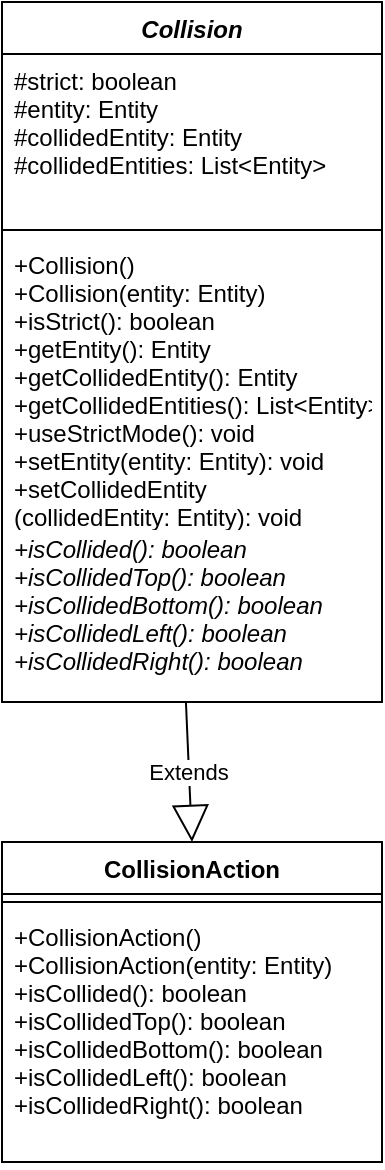 <mxfile version="13.9.9" type="device"><diagram id="JoFQByJw2eYLuY0I7_IH" name="Page-1"><mxGraphModel dx="852" dy="494" grid="1" gridSize="10" guides="1" tooltips="1" connect="1" arrows="1" fold="1" page="1" pageScale="1" pageWidth="850" pageHeight="1100" math="0" shadow="0"><root><mxCell id="0"/><mxCell id="1" parent="0"/><mxCell id="b1nT_rkuJrMs0i4mq1yK-96" value="CollisionAction" style="swimlane;fontStyle=1;align=center;verticalAlign=top;childLayout=stackLayout;horizontal=1;startSize=26;horizontalStack=0;resizeParent=1;resizeParentMax=0;resizeLast=0;collapsible=1;marginBottom=0;" vertex="1" parent="1"><mxGeometry x="180" y="570" width="190" height="160" as="geometry"/></mxCell><mxCell id="b1nT_rkuJrMs0i4mq1yK-98" value="" style="line;strokeWidth=1;fillColor=none;align=left;verticalAlign=middle;spacingTop=-1;spacingLeft=3;spacingRight=3;rotatable=0;labelPosition=right;points=[];portConstraint=eastwest;" vertex="1" parent="b1nT_rkuJrMs0i4mq1yK-96"><mxGeometry y="26" width="190" height="8" as="geometry"/></mxCell><mxCell id="b1nT_rkuJrMs0i4mq1yK-99" value="+CollisionAction()&#10;+CollisionAction(entity: Entity)&#10;+isCollided(): boolean&#10;+isCollidedTop(): boolean&#10;+isCollidedBottom(): boolean&#10;+isCollidedLeft(): boolean&#10;+isCollidedRight(): boolean&#10;" style="text;strokeColor=none;fillColor=none;align=left;verticalAlign=top;spacingLeft=4;spacingRight=4;overflow=hidden;rotatable=0;points=[[0,0.5],[1,0.5]];portConstraint=eastwest;" vertex="1" parent="b1nT_rkuJrMs0i4mq1yK-96"><mxGeometry y="34" width="190" height="126" as="geometry"/></mxCell><mxCell id="b1nT_rkuJrMs0i4mq1yK-100" value="Collision" style="swimlane;fontStyle=3;align=center;verticalAlign=top;childLayout=stackLayout;horizontal=1;startSize=26;horizontalStack=0;resizeParent=1;resizeParentMax=0;resizeLast=0;collapsible=1;marginBottom=0;" vertex="1" parent="1"><mxGeometry x="180" y="150" width="190" height="350" as="geometry"/></mxCell><mxCell id="b1nT_rkuJrMs0i4mq1yK-101" value="#strict: boolean&#10;#entity: Entity&#10;#collidedEntity: Entity&#10;#collidedEntities: List&lt;Entity&gt;" style="text;strokeColor=none;fillColor=none;align=left;verticalAlign=top;spacingLeft=4;spacingRight=4;overflow=hidden;rotatable=0;points=[[0,0.5],[1,0.5]];portConstraint=eastwest;" vertex="1" parent="b1nT_rkuJrMs0i4mq1yK-100"><mxGeometry y="26" width="190" height="84" as="geometry"/></mxCell><mxCell id="b1nT_rkuJrMs0i4mq1yK-102" value="" style="line;strokeWidth=1;fillColor=none;align=left;verticalAlign=middle;spacingTop=-1;spacingLeft=3;spacingRight=3;rotatable=0;labelPosition=right;points=[];portConstraint=eastwest;" vertex="1" parent="b1nT_rkuJrMs0i4mq1yK-100"><mxGeometry y="110" width="190" height="8" as="geometry"/></mxCell><mxCell id="b1nT_rkuJrMs0i4mq1yK-103" value="+Collision()&#10;+Collision(entity: Entity)&#10;+isStrict(): boolean&#10;+getEntity(): Entity&#10;+getCollidedEntity(): Entity&#10;+getCollidedEntities(): List&lt;Entity&gt;&#10;+useStrictMode(): void&#10;+setEntity(entity: Entity): void&#10;+setCollidedEntity&#10;(collidedEntity: Entity): void&#10;+clearCollidedEntity(): void&#10;" style="text;strokeColor=none;fillColor=none;align=left;verticalAlign=top;spacingLeft=4;spacingRight=4;overflow=hidden;rotatable=0;points=[[0,0.5],[1,0.5]];portConstraint=eastwest;" vertex="1" parent="b1nT_rkuJrMs0i4mq1yK-100"><mxGeometry y="118" width="190" height="142" as="geometry"/></mxCell><mxCell id="b1nT_rkuJrMs0i4mq1yK-108" value="+isCollided(): boolean&#10;+isCollidedTop(): boolean&#10;+isCollidedBottom(): boolean&#10;+isCollidedLeft(): boolean&#10;+isCollidedRight(): boolean" style="text;strokeColor=none;fillColor=none;align=left;verticalAlign=top;spacingLeft=4;spacingRight=4;overflow=hidden;rotatable=0;points=[[0,0.5],[1,0.5]];portConstraint=eastwest;fontStyle=2" vertex="1" parent="b1nT_rkuJrMs0i4mq1yK-100"><mxGeometry y="260" width="190" height="90" as="geometry"/></mxCell><mxCell id="b1nT_rkuJrMs0i4mq1yK-109" value="Extends" style="endArrow=block;endSize=16;endFill=0;html=1;entryX=0.5;entryY=0;entryDx=0;entryDy=0;exitX=0.484;exitY=1;exitDx=0;exitDy=0;exitPerimeter=0;" edge="1" parent="1" source="b1nT_rkuJrMs0i4mq1yK-108" target="b1nT_rkuJrMs0i4mq1yK-96"><mxGeometry width="160" relative="1" as="geometry"><mxPoint x="270" y="500" as="sourcePoint"/><mxPoint x="430" y="500" as="targetPoint"/></mxGeometry></mxCell></root></mxGraphModel></diagram></mxfile>